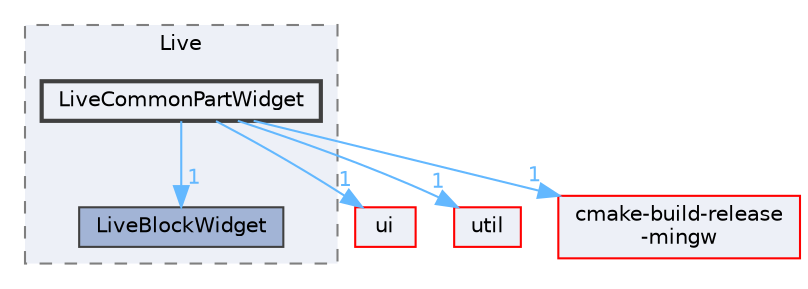 digraph "LiveCommonPartWidget"
{
 // LATEX_PDF_SIZE
  bgcolor="transparent";
  edge [fontname=Helvetica,fontsize=10,labelfontname=Helvetica,labelfontsize=10];
  node [fontname=Helvetica,fontsize=10,shape=box,height=0.2,width=0.4];
  compound=true
  subgraph clusterdir_e29623dc5209c01c19fa67da8db51a5b {
    graph [ bgcolor="#edf0f7", pencolor="grey50", label="Live", fontname=Helvetica,fontsize=10 style="filled,dashed", URL="dir_e29623dc5209c01c19fa67da8db51a5b.html",tooltip=""]
  dir_93718bdd73e97125191c0ccbfa322252 [label="LiveBlockWidget", fillcolor="#a2b4d6", color="grey25", style="filled", URL="dir_93718bdd73e97125191c0ccbfa322252.html",tooltip=""];
  dir_2c5bdb280814c03e8d3b176dcb80ede2 [label="LiveCommonPartWidget", fillcolor="#edf0f7", color="grey25", style="filled,bold", URL="dir_2c5bdb280814c03e8d3b176dcb80ede2.html",tooltip=""];
  }
  dir_1788f8309b1a812dcb800a185471cf6c [label="ui", fillcolor="#edf0f7", color="red", style="filled", URL="dir_1788f8309b1a812dcb800a185471cf6c.html",tooltip=""];
  dir_23ec12649285f9fabf3a6b7380226c28 [label="util", fillcolor="#edf0f7", color="red", style="filled", URL="dir_23ec12649285f9fabf3a6b7380226c28.html",tooltip=""];
  dir_d3305b01cebad1f13f311f52d3f850d2 [label="cmake-build-release\l-mingw", fillcolor="#edf0f7", color="red", style="filled", URL="dir_d3305b01cebad1f13f311f52d3f850d2.html",tooltip=""];
  dir_2c5bdb280814c03e8d3b176dcb80ede2->dir_1788f8309b1a812dcb800a185471cf6c [headlabel="1", labeldistance=1.5 headhref="dir_000182_000335.html" href="dir_000182_000335.html" color="steelblue1" fontcolor="steelblue1"];
  dir_2c5bdb280814c03e8d3b176dcb80ede2->dir_23ec12649285f9fabf3a6b7380226c28 [headlabel="1", labeldistance=1.5 headhref="dir_000182_000341.html" href="dir_000182_000341.html" color="steelblue1" fontcolor="steelblue1"];
  dir_2c5bdb280814c03e8d3b176dcb80ede2->dir_93718bdd73e97125191c0ccbfa322252 [headlabel="1", labeldistance=1.5 headhref="dir_000182_000181.html" href="dir_000182_000181.html" color="steelblue1" fontcolor="steelblue1"];
  dir_2c5bdb280814c03e8d3b176dcb80ede2->dir_d3305b01cebad1f13f311f52d3f850d2 [headlabel="1", labeldistance=1.5 headhref="dir_000182_000050.html" href="dir_000182_000050.html" color="steelblue1" fontcolor="steelblue1"];
}
